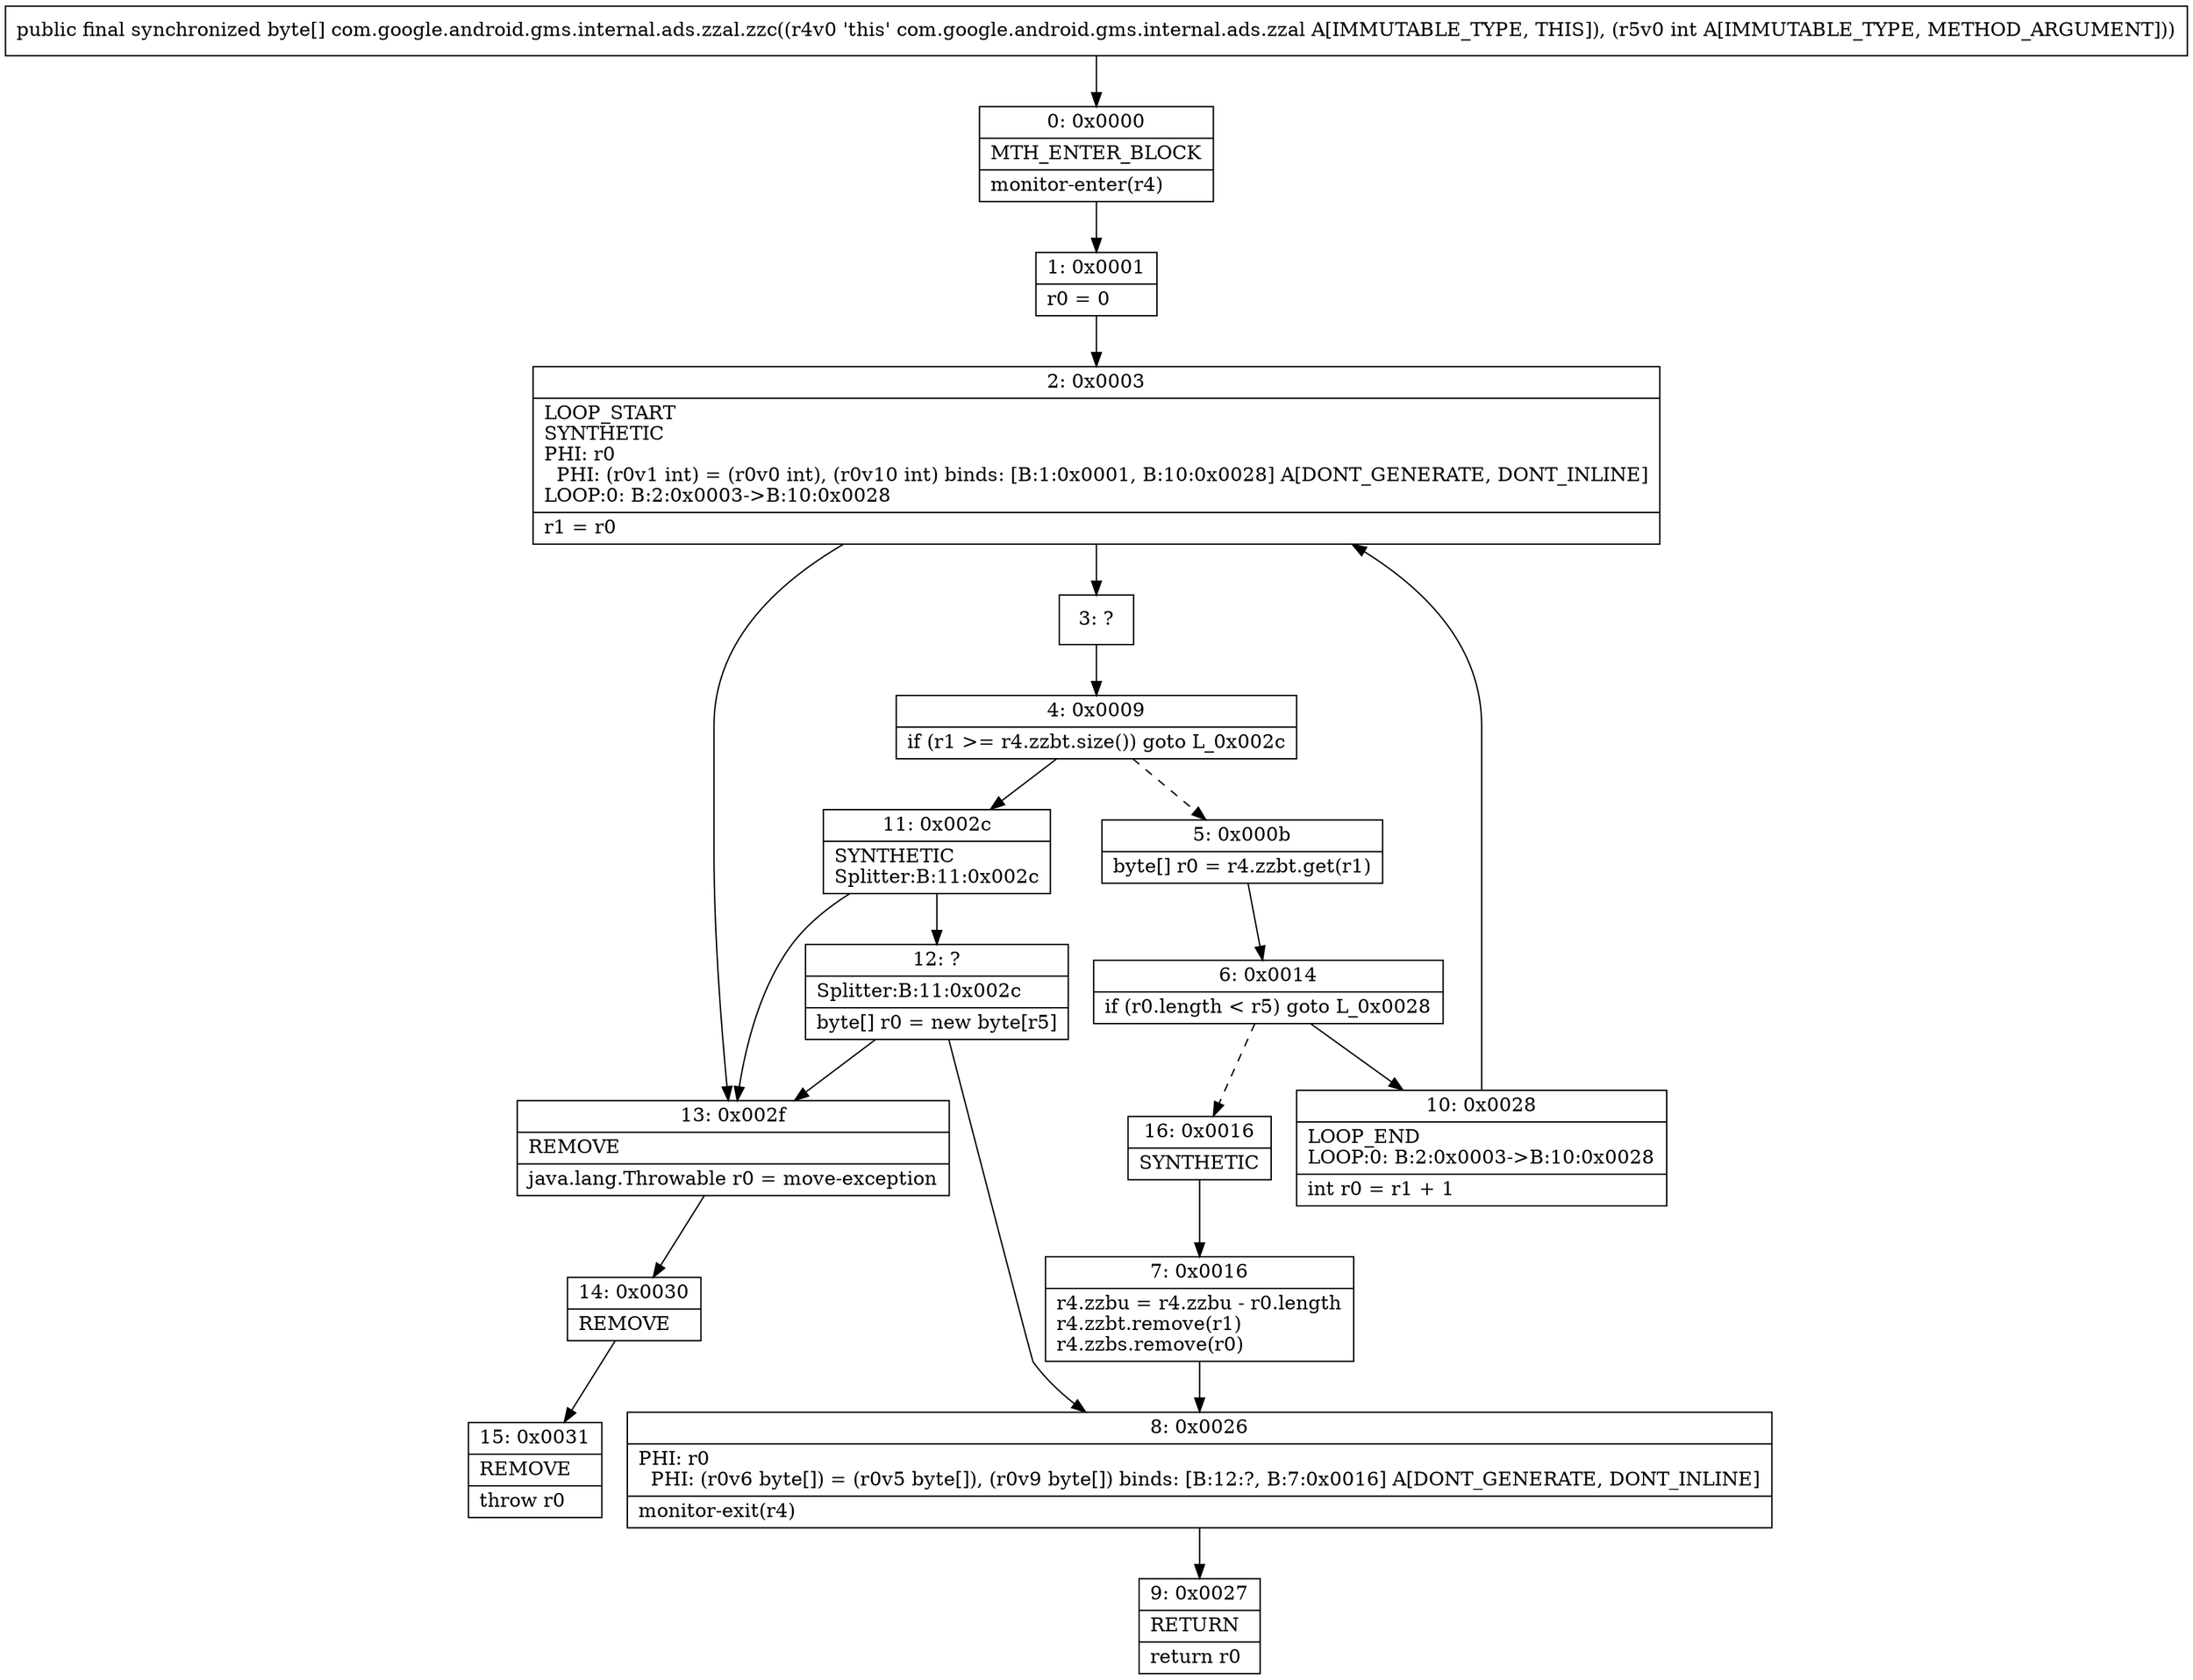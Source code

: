 digraph "CFG forcom.google.android.gms.internal.ads.zzal.zzc(I)[B" {
Node_0 [shape=record,label="{0\:\ 0x0000|MTH_ENTER_BLOCK\l|monitor\-enter(r4)\l}"];
Node_1 [shape=record,label="{1\:\ 0x0001|r0 = 0\l}"];
Node_2 [shape=record,label="{2\:\ 0x0003|LOOP_START\lSYNTHETIC\lPHI: r0 \l  PHI: (r0v1 int) = (r0v0 int), (r0v10 int) binds: [B:1:0x0001, B:10:0x0028] A[DONT_GENERATE, DONT_INLINE]\lLOOP:0: B:2:0x0003\-\>B:10:0x0028\l|r1 = r0\l}"];
Node_3 [shape=record,label="{3\:\ ?}"];
Node_4 [shape=record,label="{4\:\ 0x0009|if (r1 \>= r4.zzbt.size()) goto L_0x002c\l}"];
Node_5 [shape=record,label="{5\:\ 0x000b|byte[] r0 = r4.zzbt.get(r1)\l}"];
Node_6 [shape=record,label="{6\:\ 0x0014|if (r0.length \< r5) goto L_0x0028\l}"];
Node_7 [shape=record,label="{7\:\ 0x0016|r4.zzbu = r4.zzbu \- r0.length\lr4.zzbt.remove(r1)\lr4.zzbs.remove(r0)\l}"];
Node_8 [shape=record,label="{8\:\ 0x0026|PHI: r0 \l  PHI: (r0v6 byte[]) = (r0v5 byte[]), (r0v9 byte[]) binds: [B:12:?, B:7:0x0016] A[DONT_GENERATE, DONT_INLINE]\l|monitor\-exit(r4)\l}"];
Node_9 [shape=record,label="{9\:\ 0x0027|RETURN\l|return r0\l}"];
Node_10 [shape=record,label="{10\:\ 0x0028|LOOP_END\lLOOP:0: B:2:0x0003\-\>B:10:0x0028\l|int r0 = r1 + 1\l}"];
Node_11 [shape=record,label="{11\:\ 0x002c|SYNTHETIC\lSplitter:B:11:0x002c\l}"];
Node_12 [shape=record,label="{12\:\ ?|Splitter:B:11:0x002c\l|byte[] r0 = new byte[r5]\l}"];
Node_13 [shape=record,label="{13\:\ 0x002f|REMOVE\l|java.lang.Throwable r0 = move\-exception\l}"];
Node_14 [shape=record,label="{14\:\ 0x0030|REMOVE\l}"];
Node_15 [shape=record,label="{15\:\ 0x0031|REMOVE\l|throw r0\l}"];
Node_16 [shape=record,label="{16\:\ 0x0016|SYNTHETIC\l}"];
MethodNode[shape=record,label="{public final synchronized byte[] com.google.android.gms.internal.ads.zzal.zzc((r4v0 'this' com.google.android.gms.internal.ads.zzal A[IMMUTABLE_TYPE, THIS]), (r5v0 int A[IMMUTABLE_TYPE, METHOD_ARGUMENT])) }"];
MethodNode -> Node_0;
Node_0 -> Node_1;
Node_1 -> Node_2;
Node_2 -> Node_3;
Node_2 -> Node_13;
Node_3 -> Node_4;
Node_4 -> Node_5[style=dashed];
Node_4 -> Node_11;
Node_5 -> Node_6;
Node_6 -> Node_10;
Node_6 -> Node_16[style=dashed];
Node_7 -> Node_8;
Node_8 -> Node_9;
Node_10 -> Node_2;
Node_11 -> Node_12;
Node_11 -> Node_13;
Node_12 -> Node_13;
Node_12 -> Node_8;
Node_13 -> Node_14;
Node_14 -> Node_15;
Node_16 -> Node_7;
}

